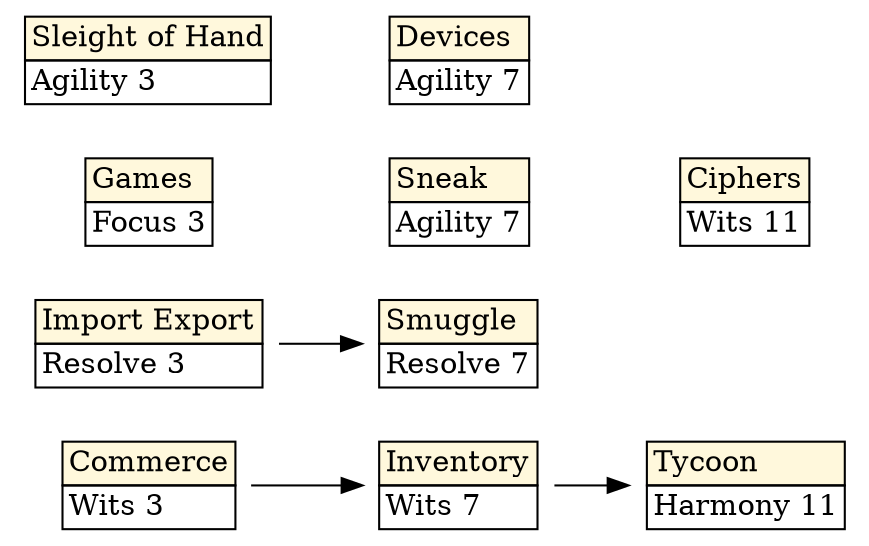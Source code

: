 strict digraph G {
	graph [rankdir=LR,
		size="7.5,8",
		splines=line
	];
	Commerce	 [label=<
<TABLE BORDER="0" CELLBORDER="1" CELLSPACING="0">
  <TR><TD ALIGN="LEFT" bgcolor="cornsilk">Commerce</TD></TR>
  <TR> <TD ALIGN="LEFT">Wits 3</TD></TR>
</TABLE>>,
		shape=plaintext];
	Inventory	 [label=<
<TABLE BORDER="0" CELLBORDER="1" CELLSPACING="0">
  <TR><TD ALIGN="LEFT" bgcolor="cornsilk">Inventory</TD></TR>
  <TR> <TD ALIGN="LEFT">Wits 7</TD></TR>
</TABLE>>,
		shape=plaintext];
	Commerce -> Inventory;
	Tycoon	 [label=<
<TABLE BORDER="0" CELLBORDER="1" CELLSPACING="0">
  <TR><TD ALIGN="LEFT" bgcolor="cornsilk">Tycoon</TD></TR>
  <TR> <TD ALIGN="LEFT">Harmony 11</TD></TR>
</TABLE>>,
		shape=plaintext];
	Inventory -> Tycoon;
	"Import Export"	 [label=<
<TABLE BORDER="0" CELLBORDER="1" CELLSPACING="0">
  <TR><TD ALIGN="LEFT" bgcolor="cornsilk">Import Export</TD></TR>
  <TR> <TD ALIGN="LEFT">Resolve 3</TD></TR>
</TABLE>>,
		shape=plaintext];
	Smuggle	 [label=<
<TABLE BORDER="0" CELLBORDER="1" CELLSPACING="0">
  <TR><TD ALIGN="LEFT" bgcolor="cornsilk">Smuggle</TD></TR>
  <TR> <TD ALIGN="LEFT">Resolve 7</TD></TR>
</TABLE>>,
		shape=plaintext];
	"Import Export" -> Smuggle;
	Ciphers	 [label=<
<TABLE BORDER="0" CELLBORDER="1" CELLSPACING="0">
  <TR><TD ALIGN="LEFT" bgcolor="cornsilk">Ciphers</TD></TR>
  <TR> <TD ALIGN="LEFT">Wits 11</TD></TR>
</TABLE>>,
		shape=plaintext];
	Devices	 [label=<
<TABLE BORDER="0" CELLBORDER="1" CELLSPACING="0">
  <TR><TD ALIGN="LEFT" bgcolor="cornsilk">Devices</TD></TR>
  <TR> <TD ALIGN="LEFT">Agility 7</TD></TR>
</TABLE>>,
		shape=plaintext];
	Games	 [label=<
<TABLE BORDER="0" CELLBORDER="1" CELLSPACING="0">
  <TR><TD ALIGN="LEFT" bgcolor="cornsilk">Games</TD></TR>
  <TR> <TD ALIGN="LEFT">Focus 3</TD></TR>
</TABLE>>,
		shape=plaintext];
	Sneak	 [label=<
<TABLE BORDER="0" CELLBORDER="1" CELLSPACING="0">
  <TR><TD ALIGN="LEFT" bgcolor="cornsilk">Sneak</TD></TR>
  <TR> <TD ALIGN="LEFT">Agility 7</TD></TR>
</TABLE>>,
		shape=plaintext];
	Games -> Sneak	 [style=invis];
	Sneak -> Ciphers	 [style=invis];
	"Sleight of Hand"	 [label=<
<TABLE BORDER="0" CELLBORDER="1" CELLSPACING="0">
  <TR><TD ALIGN="LEFT" bgcolor="cornsilk">Sleight of Hand</TD></TR>
  <TR> <TD ALIGN="LEFT">Agility 3</TD></TR>
</TABLE>>,
		shape=plaintext];
	"Sleight of Hand" -> Devices	 [style=invis];
}
